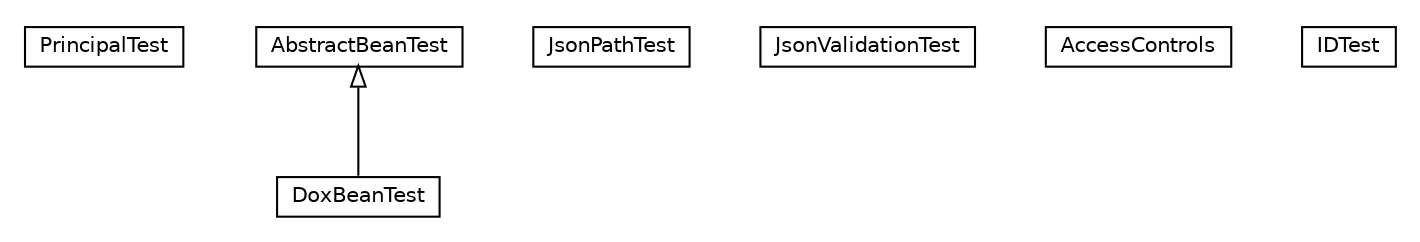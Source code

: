 #!/usr/local/bin/dot
#
# Class diagram 
# Generated by UMLGraph version R5_6-24-gf6e263 (http://www.umlgraph.org/)
#

digraph G {
	edge [fontname="Helvetica",fontsize=10,labelfontname="Helvetica",labelfontsize=10];
	node [fontname="Helvetica",fontsize=10,shape=plaintext];
	nodesep=0.25;
	ranksep=0.5;
	// net.trajano.doxdb.sample.test.PrincipalTest
	c0 [label=<<table title="net.trajano.doxdb.sample.test.PrincipalTest" border="0" cellborder="1" cellspacing="0" cellpadding="2" port="p" href="./PrincipalTest.html">
		<tr><td><table border="0" cellspacing="0" cellpadding="1">
<tr><td align="center" balign="center"> PrincipalTest </td></tr>
		</table></td></tr>
		</table>>, URL="./PrincipalTest.html", fontname="Helvetica", fontcolor="black", fontsize=10.0];
	// net.trajano.doxdb.sample.test.AbstractBeanTest
	c1 [label=<<table title="net.trajano.doxdb.sample.test.AbstractBeanTest" border="0" cellborder="1" cellspacing="0" cellpadding="2" port="p" href="./AbstractBeanTest.html">
		<tr><td><table border="0" cellspacing="0" cellpadding="1">
<tr><td align="center" balign="center"> AbstractBeanTest </td></tr>
		</table></td></tr>
		</table>>, URL="./AbstractBeanTest.html", fontname="Helvetica", fontcolor="black", fontsize=10.0];
	// net.trajano.doxdb.sample.test.JsonPathTest
	c2 [label=<<table title="net.trajano.doxdb.sample.test.JsonPathTest" border="0" cellborder="1" cellspacing="0" cellpadding="2" port="p" href="./JsonPathTest.html">
		<tr><td><table border="0" cellspacing="0" cellpadding="1">
<tr><td align="center" balign="center"> JsonPathTest </td></tr>
		</table></td></tr>
		</table>>, URL="./JsonPathTest.html", fontname="Helvetica", fontcolor="black", fontsize=10.0];
	// net.trajano.doxdb.sample.test.JsonValidationTest
	c3 [label=<<table title="net.trajano.doxdb.sample.test.JsonValidationTest" border="0" cellborder="1" cellspacing="0" cellpadding="2" port="p" href="./JsonValidationTest.html">
		<tr><td><table border="0" cellspacing="0" cellpadding="1">
<tr><td align="center" balign="center"> JsonValidationTest </td></tr>
		</table></td></tr>
		</table>>, URL="./JsonValidationTest.html", fontname="Helvetica", fontcolor="black", fontsize=10.0];
	// net.trajano.doxdb.sample.test.DoxBeanTest
	c4 [label=<<table title="net.trajano.doxdb.sample.test.DoxBeanTest" border="0" cellborder="1" cellspacing="0" cellpadding="2" port="p" href="./DoxBeanTest.html">
		<tr><td><table border="0" cellspacing="0" cellpadding="1">
<tr><td align="center" balign="center"> DoxBeanTest </td></tr>
		</table></td></tr>
		</table>>, URL="./DoxBeanTest.html", fontname="Helvetica", fontcolor="black", fontsize=10.0];
	// net.trajano.doxdb.sample.test.AccessControls
	c5 [label=<<table title="net.trajano.doxdb.sample.test.AccessControls" border="0" cellborder="1" cellspacing="0" cellpadding="2" port="p" href="./AccessControls.html">
		<tr><td><table border="0" cellspacing="0" cellpadding="1">
<tr><td align="center" balign="center"> AccessControls </td></tr>
		</table></td></tr>
		</table>>, URL="./AccessControls.html", fontname="Helvetica", fontcolor="black", fontsize=10.0];
	// net.trajano.doxdb.sample.test.IDTest
	c6 [label=<<table title="net.trajano.doxdb.sample.test.IDTest" border="0" cellborder="1" cellspacing="0" cellpadding="2" port="p" href="./IDTest.html">
		<tr><td><table border="0" cellspacing="0" cellpadding="1">
<tr><td align="center" balign="center"> IDTest </td></tr>
		</table></td></tr>
		</table>>, URL="./IDTest.html", fontname="Helvetica", fontcolor="black", fontsize=10.0];
	//net.trajano.doxdb.sample.test.DoxBeanTest extends net.trajano.doxdb.sample.test.AbstractBeanTest
	c1:p -> c4:p [dir=back,arrowtail=empty];
}

